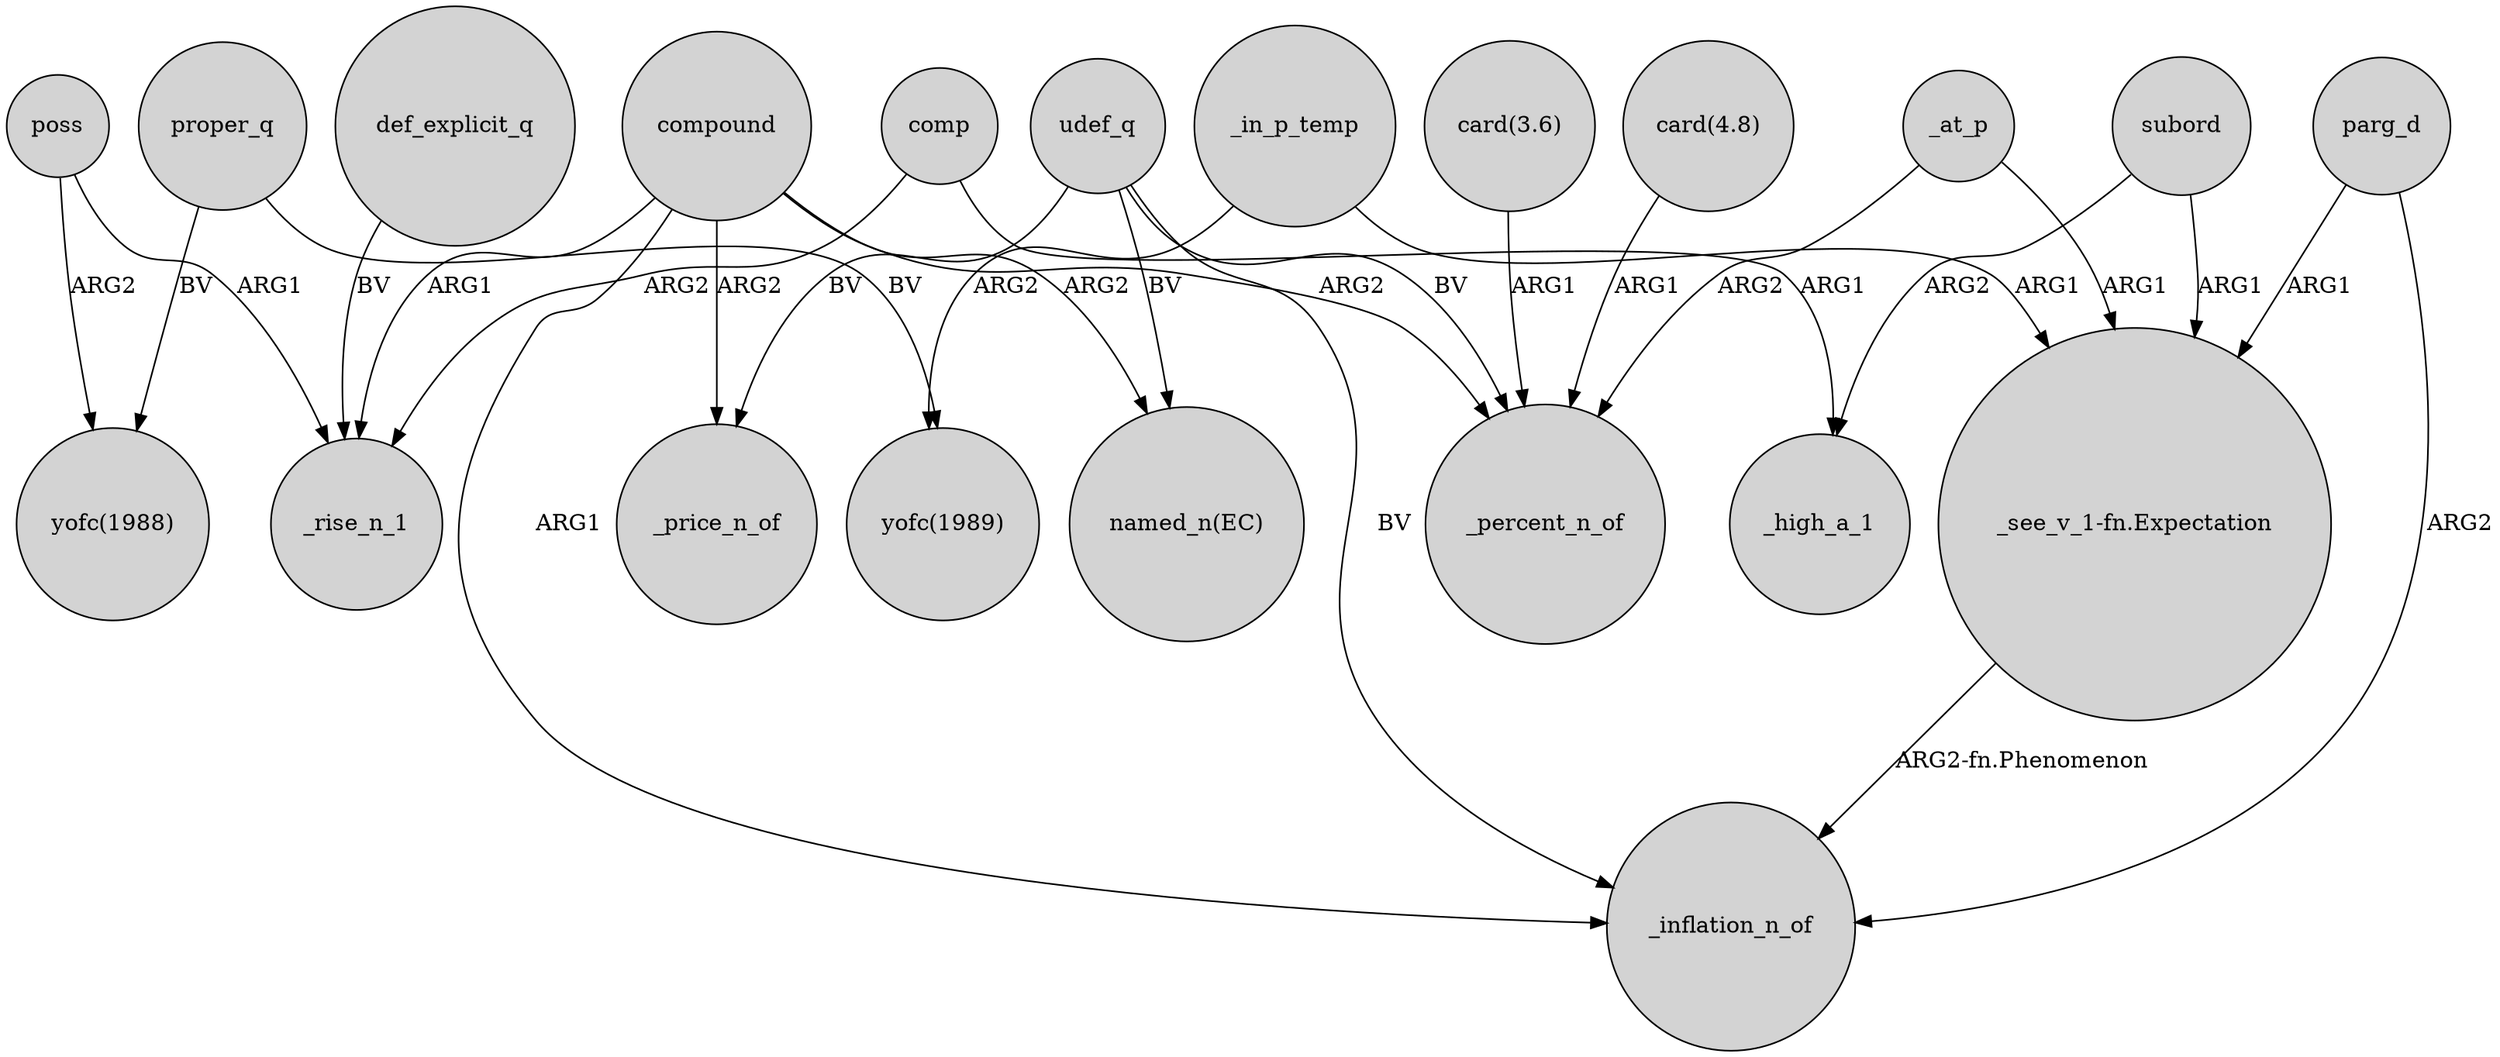 digraph {
	node [shape=circle style=filled]
	_in_p_temp -> "yofc(1989)" [label=ARG2]
	def_explicit_q -> _rise_n_1 [label=BV]
	"card(4.8)" -> _percent_n_of [label=ARG1]
	compound -> "named_n(EC)" [label=ARG2]
	_at_p -> _percent_n_of [label=ARG2]
	_at_p -> "_see_v_1-fn.Expectation" [label=ARG1]
	compound -> _rise_n_1 [label=ARG1]
	udef_q -> _price_n_of [label=BV]
	_in_p_temp -> "_see_v_1-fn.Expectation" [label=ARG1]
	"card(3.6)" -> _percent_n_of [label=ARG1]
	udef_q -> _inflation_n_of [label=BV]
	parg_d -> "_see_v_1-fn.Expectation" [label=ARG1]
	subord -> "_see_v_1-fn.Expectation" [label=ARG1]
	poss -> _rise_n_1 [label=ARG1]
	compound -> _price_n_of [label=ARG2]
	udef_q -> _percent_n_of [label=BV]
	subord -> _high_a_1 [label=ARG2]
	comp -> _high_a_1 [label=ARG1]
	compound -> _percent_n_of [label=ARG2]
	proper_q -> "yofc(1989)" [label=BV]
	udef_q -> "named_n(EC)" [label=BV]
	parg_d -> _inflation_n_of [label=ARG2]
	compound -> _inflation_n_of [label=ARG1]
	proper_q -> "yofc(1988)" [label=BV]
	"_see_v_1-fn.Expectation" -> _inflation_n_of [label="ARG2-fn.Phenomenon"]
	comp -> _rise_n_1 [label=ARG2]
	poss -> "yofc(1988)" [label=ARG2]
}
